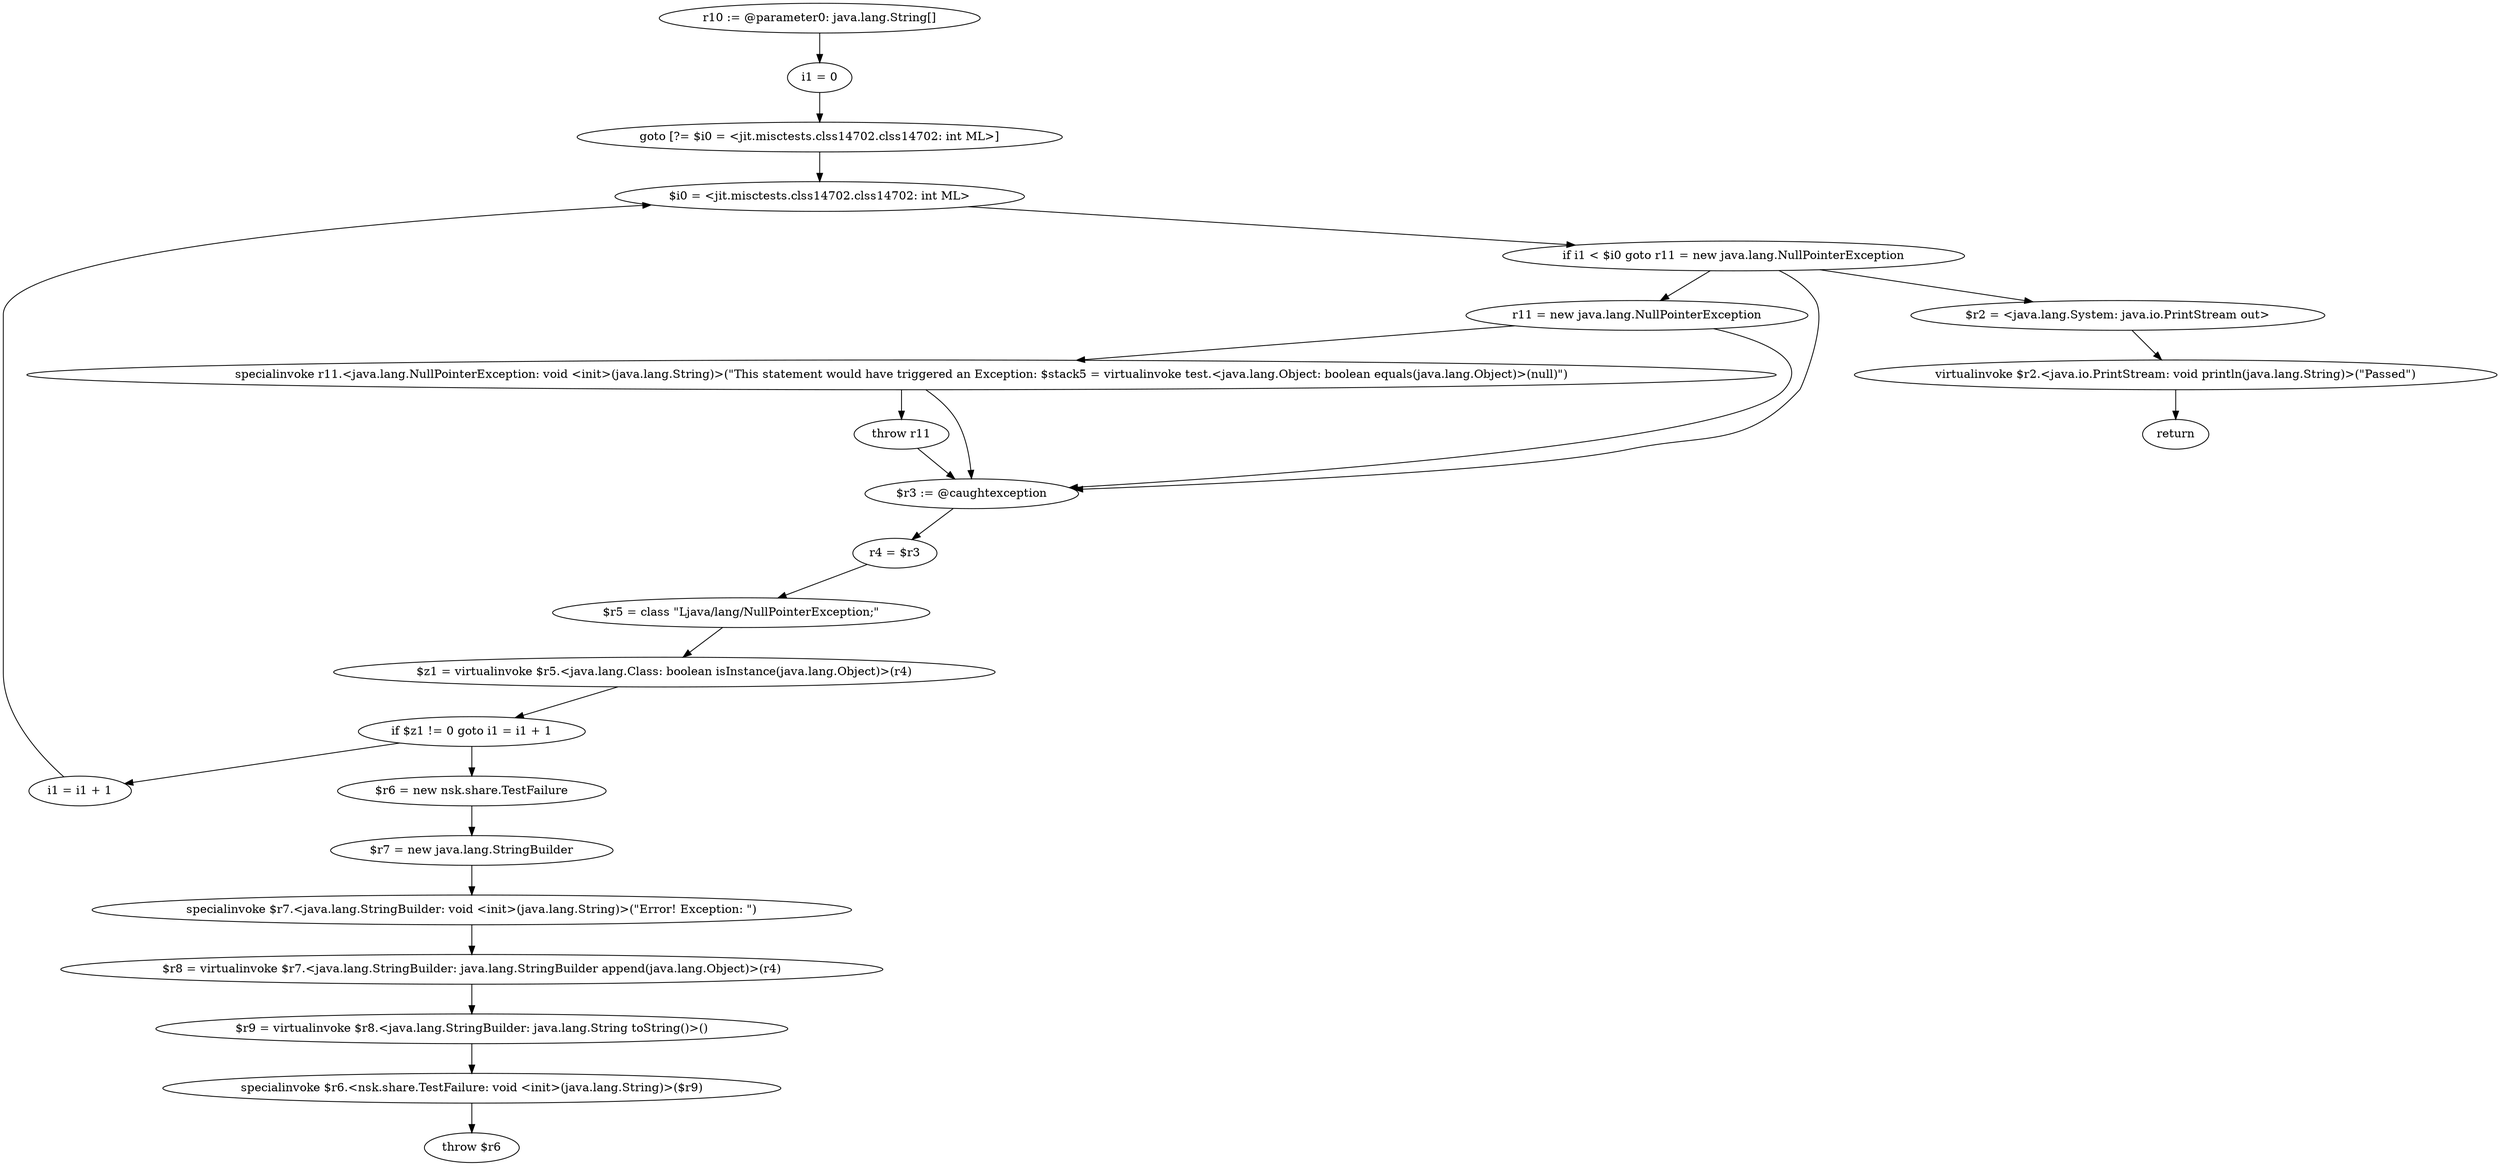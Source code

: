digraph "unitGraph" {
    "r10 := @parameter0: java.lang.String[]"
    "i1 = 0"
    "goto [?= $i0 = <jit.misctests.clss14702.clss14702: int ML>]"
    "r11 = new java.lang.NullPointerException"
    "specialinvoke r11.<java.lang.NullPointerException: void <init>(java.lang.String)>(\"This statement would have triggered an Exception: $stack5 = virtualinvoke test.<java.lang.Object: boolean equals(java.lang.Object)>(null)\")"
    "throw r11"
    "$r3 := @caughtexception"
    "r4 = $r3"
    "$r5 = class \"Ljava/lang/NullPointerException;\""
    "$z1 = virtualinvoke $r5.<java.lang.Class: boolean isInstance(java.lang.Object)>(r4)"
    "if $z1 != 0 goto i1 = i1 + 1"
    "$r6 = new nsk.share.TestFailure"
    "$r7 = new java.lang.StringBuilder"
    "specialinvoke $r7.<java.lang.StringBuilder: void <init>(java.lang.String)>(\"Error! Exception: \")"
    "$r8 = virtualinvoke $r7.<java.lang.StringBuilder: java.lang.StringBuilder append(java.lang.Object)>(r4)"
    "$r9 = virtualinvoke $r8.<java.lang.StringBuilder: java.lang.String toString()>()"
    "specialinvoke $r6.<nsk.share.TestFailure: void <init>(java.lang.String)>($r9)"
    "throw $r6"
    "i1 = i1 + 1"
    "$i0 = <jit.misctests.clss14702.clss14702: int ML>"
    "if i1 < $i0 goto r11 = new java.lang.NullPointerException"
    "$r2 = <java.lang.System: java.io.PrintStream out>"
    "virtualinvoke $r2.<java.io.PrintStream: void println(java.lang.String)>(\"Passed\")"
    "return"
    "r10 := @parameter0: java.lang.String[]"->"i1 = 0";
    "i1 = 0"->"goto [?= $i0 = <jit.misctests.clss14702.clss14702: int ML>]";
    "goto [?= $i0 = <jit.misctests.clss14702.clss14702: int ML>]"->"$i0 = <jit.misctests.clss14702.clss14702: int ML>";
    "r11 = new java.lang.NullPointerException"->"specialinvoke r11.<java.lang.NullPointerException: void <init>(java.lang.String)>(\"This statement would have triggered an Exception: $stack5 = virtualinvoke test.<java.lang.Object: boolean equals(java.lang.Object)>(null)\")";
    "r11 = new java.lang.NullPointerException"->"$r3 := @caughtexception";
    "specialinvoke r11.<java.lang.NullPointerException: void <init>(java.lang.String)>(\"This statement would have triggered an Exception: $stack5 = virtualinvoke test.<java.lang.Object: boolean equals(java.lang.Object)>(null)\")"->"throw r11";
    "specialinvoke r11.<java.lang.NullPointerException: void <init>(java.lang.String)>(\"This statement would have triggered an Exception: $stack5 = virtualinvoke test.<java.lang.Object: boolean equals(java.lang.Object)>(null)\")"->"$r3 := @caughtexception";
    "throw r11"->"$r3 := @caughtexception";
    "$r3 := @caughtexception"->"r4 = $r3";
    "r4 = $r3"->"$r5 = class \"Ljava/lang/NullPointerException;\"";
    "$r5 = class \"Ljava/lang/NullPointerException;\""->"$z1 = virtualinvoke $r5.<java.lang.Class: boolean isInstance(java.lang.Object)>(r4)";
    "$z1 = virtualinvoke $r5.<java.lang.Class: boolean isInstance(java.lang.Object)>(r4)"->"if $z1 != 0 goto i1 = i1 + 1";
    "if $z1 != 0 goto i1 = i1 + 1"->"$r6 = new nsk.share.TestFailure";
    "if $z1 != 0 goto i1 = i1 + 1"->"i1 = i1 + 1";
    "$r6 = new nsk.share.TestFailure"->"$r7 = new java.lang.StringBuilder";
    "$r7 = new java.lang.StringBuilder"->"specialinvoke $r7.<java.lang.StringBuilder: void <init>(java.lang.String)>(\"Error! Exception: \")";
    "specialinvoke $r7.<java.lang.StringBuilder: void <init>(java.lang.String)>(\"Error! Exception: \")"->"$r8 = virtualinvoke $r7.<java.lang.StringBuilder: java.lang.StringBuilder append(java.lang.Object)>(r4)";
    "$r8 = virtualinvoke $r7.<java.lang.StringBuilder: java.lang.StringBuilder append(java.lang.Object)>(r4)"->"$r9 = virtualinvoke $r8.<java.lang.StringBuilder: java.lang.String toString()>()";
    "$r9 = virtualinvoke $r8.<java.lang.StringBuilder: java.lang.String toString()>()"->"specialinvoke $r6.<nsk.share.TestFailure: void <init>(java.lang.String)>($r9)";
    "specialinvoke $r6.<nsk.share.TestFailure: void <init>(java.lang.String)>($r9)"->"throw $r6";
    "i1 = i1 + 1"->"$i0 = <jit.misctests.clss14702.clss14702: int ML>";
    "$i0 = <jit.misctests.clss14702.clss14702: int ML>"->"if i1 < $i0 goto r11 = new java.lang.NullPointerException";
    "if i1 < $i0 goto r11 = new java.lang.NullPointerException"->"$r2 = <java.lang.System: java.io.PrintStream out>";
    "if i1 < $i0 goto r11 = new java.lang.NullPointerException"->"r11 = new java.lang.NullPointerException";
    "if i1 < $i0 goto r11 = new java.lang.NullPointerException"->"$r3 := @caughtexception";
    "$r2 = <java.lang.System: java.io.PrintStream out>"->"virtualinvoke $r2.<java.io.PrintStream: void println(java.lang.String)>(\"Passed\")";
    "virtualinvoke $r2.<java.io.PrintStream: void println(java.lang.String)>(\"Passed\")"->"return";
}
